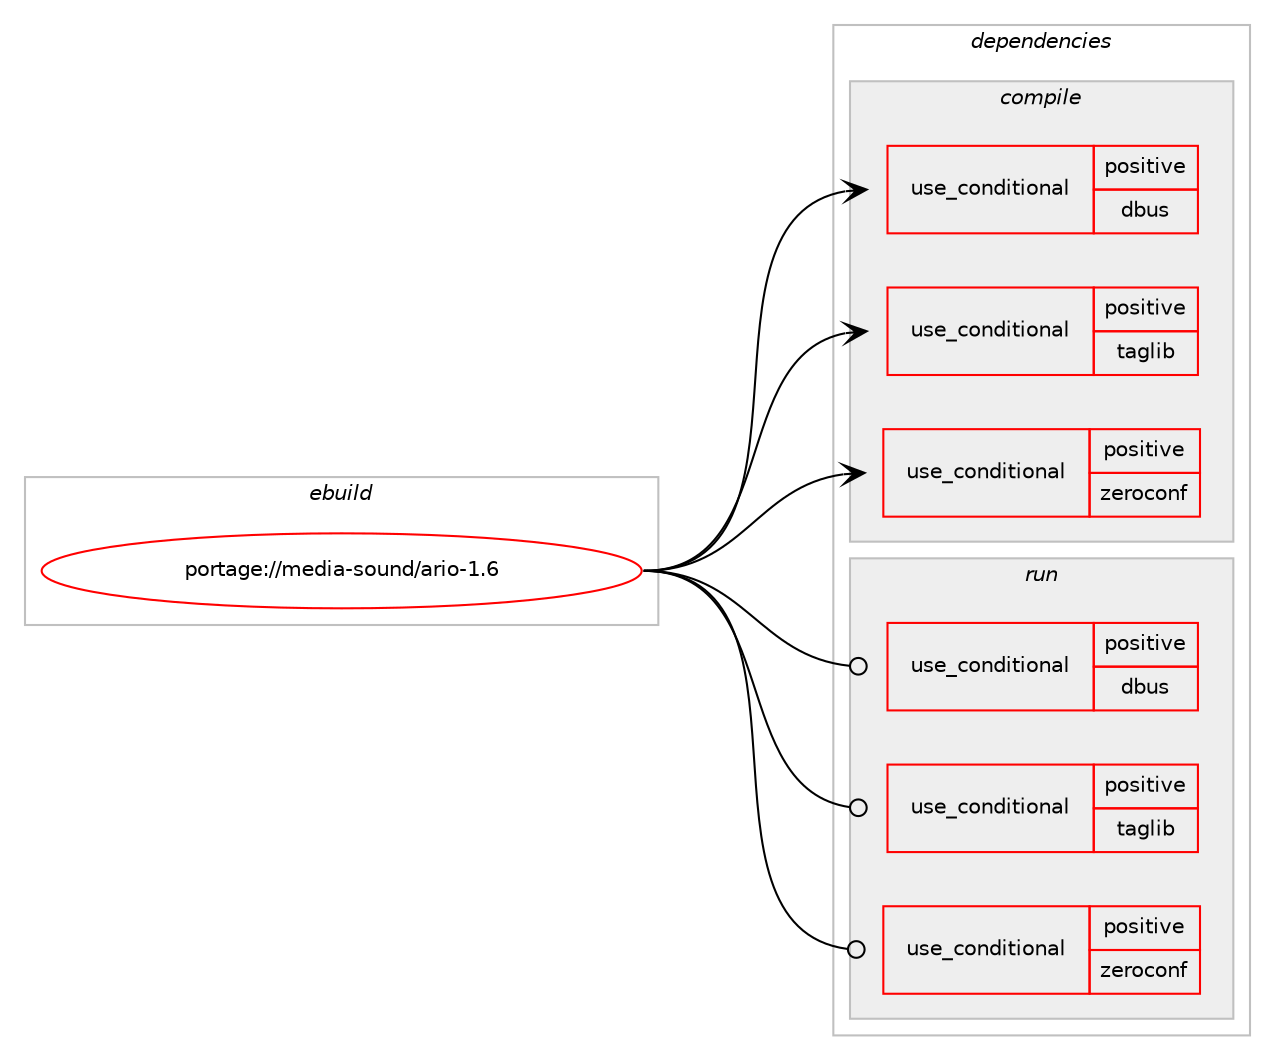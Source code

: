 digraph prolog {

# *************
# Graph options
# *************

newrank=true;
concentrate=true;
compound=true;
graph [rankdir=LR,fontname=Helvetica,fontsize=10,ranksep=1.5];#, ranksep=2.5, nodesep=0.2];
edge  [arrowhead=vee];
node  [fontname=Helvetica,fontsize=10];

# **********
# The ebuild
# **********

subgraph cluster_leftcol {
color=gray;
rank=same;
label=<<i>ebuild</i>>;
id [label="portage://media-sound/ario-1.6", color=red, width=4, href="../media-sound/ario-1.6.svg"];
}

# ****************
# The dependencies
# ****************

subgraph cluster_midcol {
color=gray;
label=<<i>dependencies</i>>;
subgraph cluster_compile {
fillcolor="#eeeeee";
style=filled;
label=<<i>compile</i>>;
subgraph cond77093 {
dependency161784 [label=<<TABLE BORDER="0" CELLBORDER="1" CELLSPACING="0" CELLPADDING="4"><TR><TD ROWSPAN="3" CELLPADDING="10">use_conditional</TD></TR><TR><TD>positive</TD></TR><TR><TD>dbus</TD></TR></TABLE>>, shape=none, color=red];
# *** BEGIN UNKNOWN DEPENDENCY TYPE (TODO) ***
# dependency161784 -> package_dependency(portage://media-sound/ario-1.6,install,no,dev-libs,dbus-glib,none,[,,],[],[])
# *** END UNKNOWN DEPENDENCY TYPE (TODO) ***

}
id:e -> dependency161784:w [weight=20,style="solid",arrowhead="vee"];
subgraph cond77094 {
dependency161785 [label=<<TABLE BORDER="0" CELLBORDER="1" CELLSPACING="0" CELLPADDING="4"><TR><TD ROWSPAN="3" CELLPADDING="10">use_conditional</TD></TR><TR><TD>positive</TD></TR><TR><TD>taglib</TD></TR></TABLE>>, shape=none, color=red];
# *** BEGIN UNKNOWN DEPENDENCY TYPE (TODO) ***
# dependency161785 -> package_dependency(portage://media-sound/ario-1.6,install,no,media-libs,taglib,none,[,,],[],[])
# *** END UNKNOWN DEPENDENCY TYPE (TODO) ***

}
id:e -> dependency161785:w [weight=20,style="solid",arrowhead="vee"];
subgraph cond77095 {
dependency161786 [label=<<TABLE BORDER="0" CELLBORDER="1" CELLSPACING="0" CELLPADDING="4"><TR><TD ROWSPAN="3" CELLPADDING="10">use_conditional</TD></TR><TR><TD>positive</TD></TR><TR><TD>zeroconf</TD></TR></TABLE>>, shape=none, color=red];
# *** BEGIN UNKNOWN DEPENDENCY TYPE (TODO) ***
# dependency161786 -> package_dependency(portage://media-sound/ario-1.6,install,no,net-dns,avahi,none,[,,],[],[])
# *** END UNKNOWN DEPENDENCY TYPE (TODO) ***

}
id:e -> dependency161786:w [weight=20,style="solid",arrowhead="vee"];
# *** BEGIN UNKNOWN DEPENDENCY TYPE (TODO) ***
# id -> package_dependency(portage://media-sound/ario-1.6,install,no,dev-libs,glib,none,[,,],[slot(2)],[])
# *** END UNKNOWN DEPENDENCY TYPE (TODO) ***

# *** BEGIN UNKNOWN DEPENDENCY TYPE (TODO) ***
# id -> package_dependency(portage://media-sound/ario-1.6,install,no,dev-libs,libxml2,none,[,,],[slot(2)],[])
# *** END UNKNOWN DEPENDENCY TYPE (TODO) ***

# *** BEGIN UNKNOWN DEPENDENCY TYPE (TODO) ***
# id -> package_dependency(portage://media-sound/ario-1.6,install,no,media-libs,libmpdclient,none,[,,],[],[])
# *** END UNKNOWN DEPENDENCY TYPE (TODO) ***

# *** BEGIN UNKNOWN DEPENDENCY TYPE (TODO) ***
# id -> package_dependency(portage://media-sound/ario-1.6,install,no,net-misc,curl,none,[,,],[],[])
# *** END UNKNOWN DEPENDENCY TYPE (TODO) ***

# *** BEGIN UNKNOWN DEPENDENCY TYPE (TODO) ***
# id -> package_dependency(portage://media-sound/ario-1.6,install,no,x11-libs,gtk+,none,[,,],[slot(3)],[])
# *** END UNKNOWN DEPENDENCY TYPE (TODO) ***

}
subgraph cluster_compileandrun {
fillcolor="#eeeeee";
style=filled;
label=<<i>compile and run</i>>;
}
subgraph cluster_run {
fillcolor="#eeeeee";
style=filled;
label=<<i>run</i>>;
subgraph cond77096 {
dependency161787 [label=<<TABLE BORDER="0" CELLBORDER="1" CELLSPACING="0" CELLPADDING="4"><TR><TD ROWSPAN="3" CELLPADDING="10">use_conditional</TD></TR><TR><TD>positive</TD></TR><TR><TD>dbus</TD></TR></TABLE>>, shape=none, color=red];
# *** BEGIN UNKNOWN DEPENDENCY TYPE (TODO) ***
# dependency161787 -> package_dependency(portage://media-sound/ario-1.6,run,no,dev-libs,dbus-glib,none,[,,],[],[])
# *** END UNKNOWN DEPENDENCY TYPE (TODO) ***

}
id:e -> dependency161787:w [weight=20,style="solid",arrowhead="odot"];
subgraph cond77097 {
dependency161788 [label=<<TABLE BORDER="0" CELLBORDER="1" CELLSPACING="0" CELLPADDING="4"><TR><TD ROWSPAN="3" CELLPADDING="10">use_conditional</TD></TR><TR><TD>positive</TD></TR><TR><TD>taglib</TD></TR></TABLE>>, shape=none, color=red];
# *** BEGIN UNKNOWN DEPENDENCY TYPE (TODO) ***
# dependency161788 -> package_dependency(portage://media-sound/ario-1.6,run,no,media-libs,taglib,none,[,,],[],[])
# *** END UNKNOWN DEPENDENCY TYPE (TODO) ***

}
id:e -> dependency161788:w [weight=20,style="solid",arrowhead="odot"];
subgraph cond77098 {
dependency161789 [label=<<TABLE BORDER="0" CELLBORDER="1" CELLSPACING="0" CELLPADDING="4"><TR><TD ROWSPAN="3" CELLPADDING="10">use_conditional</TD></TR><TR><TD>positive</TD></TR><TR><TD>zeroconf</TD></TR></TABLE>>, shape=none, color=red];
# *** BEGIN UNKNOWN DEPENDENCY TYPE (TODO) ***
# dependency161789 -> package_dependency(portage://media-sound/ario-1.6,run,no,net-dns,avahi,none,[,,],[],[])
# *** END UNKNOWN DEPENDENCY TYPE (TODO) ***

}
id:e -> dependency161789:w [weight=20,style="solid",arrowhead="odot"];
# *** BEGIN UNKNOWN DEPENDENCY TYPE (TODO) ***
# id -> package_dependency(portage://media-sound/ario-1.6,run,no,dev-libs,glib,none,[,,],[slot(2)],[])
# *** END UNKNOWN DEPENDENCY TYPE (TODO) ***

# *** BEGIN UNKNOWN DEPENDENCY TYPE (TODO) ***
# id -> package_dependency(portage://media-sound/ario-1.6,run,no,dev-libs,libxml2,none,[,,],[slot(2)],[])
# *** END UNKNOWN DEPENDENCY TYPE (TODO) ***

# *** BEGIN UNKNOWN DEPENDENCY TYPE (TODO) ***
# id -> package_dependency(portage://media-sound/ario-1.6,run,no,media-libs,libmpdclient,none,[,,],[],[])
# *** END UNKNOWN DEPENDENCY TYPE (TODO) ***

# *** BEGIN UNKNOWN DEPENDENCY TYPE (TODO) ***
# id -> package_dependency(portage://media-sound/ario-1.6,run,no,net-misc,curl,none,[,,],[],[])
# *** END UNKNOWN DEPENDENCY TYPE (TODO) ***

# *** BEGIN UNKNOWN DEPENDENCY TYPE (TODO) ***
# id -> package_dependency(portage://media-sound/ario-1.6,run,no,x11-libs,gtk+,none,[,,],[slot(3)],[])
# *** END UNKNOWN DEPENDENCY TYPE (TODO) ***

}
}

# **************
# The candidates
# **************

subgraph cluster_choices {
rank=same;
color=gray;
label=<<i>candidates</i>>;

}

}
